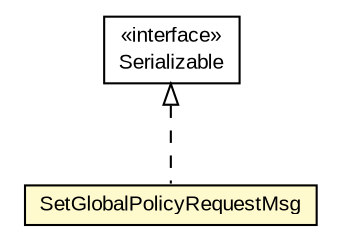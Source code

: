 #!/usr/local/bin/dot
#
# Class diagram 
# Generated by UMLGraph version R5_6-24-gf6e263 (http://www.umlgraph.org/)
#

digraph G {
	edge [fontname="arial",fontsize=10,labelfontname="arial",labelfontsize=10];
	node [fontname="arial",fontsize=10,shape=plaintext];
	nodesep=0.25;
	ranksep=0.5;
	// org.miloss.fgsms.services.interfaces.policyconfiguration.SetGlobalPolicyRequestMsg
	c1096417 [label=<<table title="org.miloss.fgsms.services.interfaces.policyconfiguration.SetGlobalPolicyRequestMsg" border="0" cellborder="1" cellspacing="0" cellpadding="2" port="p" bgcolor="lemonChiffon" href="./SetGlobalPolicyRequestMsg.html">
		<tr><td><table border="0" cellspacing="0" cellpadding="1">
<tr><td align="center" balign="center"> SetGlobalPolicyRequestMsg </td></tr>
		</table></td></tr>
		</table>>, URL="./SetGlobalPolicyRequestMsg.html", fontname="arial", fontcolor="black", fontsize=10.0];
	//org.miloss.fgsms.services.interfaces.policyconfiguration.SetGlobalPolicyRequestMsg implements java.io.Serializable
	c1097127:p -> c1096417:p [dir=back,arrowtail=empty,style=dashed];
	// java.io.Serializable
	c1097127 [label=<<table title="java.io.Serializable" border="0" cellborder="1" cellspacing="0" cellpadding="2" port="p" href="http://java.sun.com/j2se/1.4.2/docs/api/java/io/Serializable.html">
		<tr><td><table border="0" cellspacing="0" cellpadding="1">
<tr><td align="center" balign="center"> &#171;interface&#187; </td></tr>
<tr><td align="center" balign="center"> Serializable </td></tr>
		</table></td></tr>
		</table>>, URL="http://java.sun.com/j2se/1.4.2/docs/api/java/io/Serializable.html", fontname="arial", fontcolor="black", fontsize=10.0];
}

